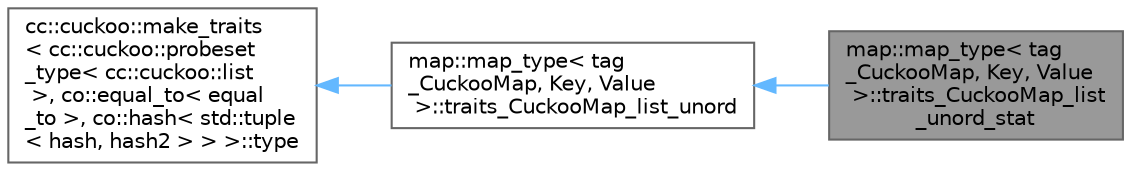digraph "map::map_type&lt; tag_CuckooMap, Key, Value &gt;::traits_CuckooMap_list_unord_stat"
{
 // LATEX_PDF_SIZE
  bgcolor="transparent";
  edge [fontname=Helvetica,fontsize=10,labelfontname=Helvetica,labelfontsize=10];
  node [fontname=Helvetica,fontsize=10,shape=box,height=0.2,width=0.4];
  rankdir="LR";
  Node1 [id="Node000001",label="map::map_type\< tag\l_CuckooMap, Key, Value\l \>::traits_CuckooMap_list\l_unord_stat",height=0.2,width=0.4,color="gray40", fillcolor="grey60", style="filled", fontcolor="black",tooltip=" "];
  Node2 -> Node1 [id="edge3_Node000001_Node000002",dir="back",color="steelblue1",style="solid",tooltip=" "];
  Node2 [id="Node000002",label="map::map_type\< tag\l_CuckooMap, Key, Value\l \>::traits_CuckooMap_list_unord",height=0.2,width=0.4,color="gray40", fillcolor="white", style="filled",URL="$structmap_1_1map__type_3_01tag___cuckoo_map_00_01_key_00_01_value_01_4_1_1traits___cuckoo_map__list__unord.html",tooltip=" "];
  Node3 -> Node2 [id="edge4_Node000002_Node000003",dir="back",color="steelblue1",style="solid",tooltip=" "];
  Node3 [id="Node000003",label="cc::cuckoo::make_traits\l\< cc::cuckoo::probeset\l_type\< cc::cuckoo::list\l \>, co::equal_to\< equal\l_to \>, co::hash\< std::tuple\l\< hash, hash2 \> \> \>::type",height=0.2,width=0.4,color="gray40", fillcolor="white", style="filled",tooltip=" "];
}
